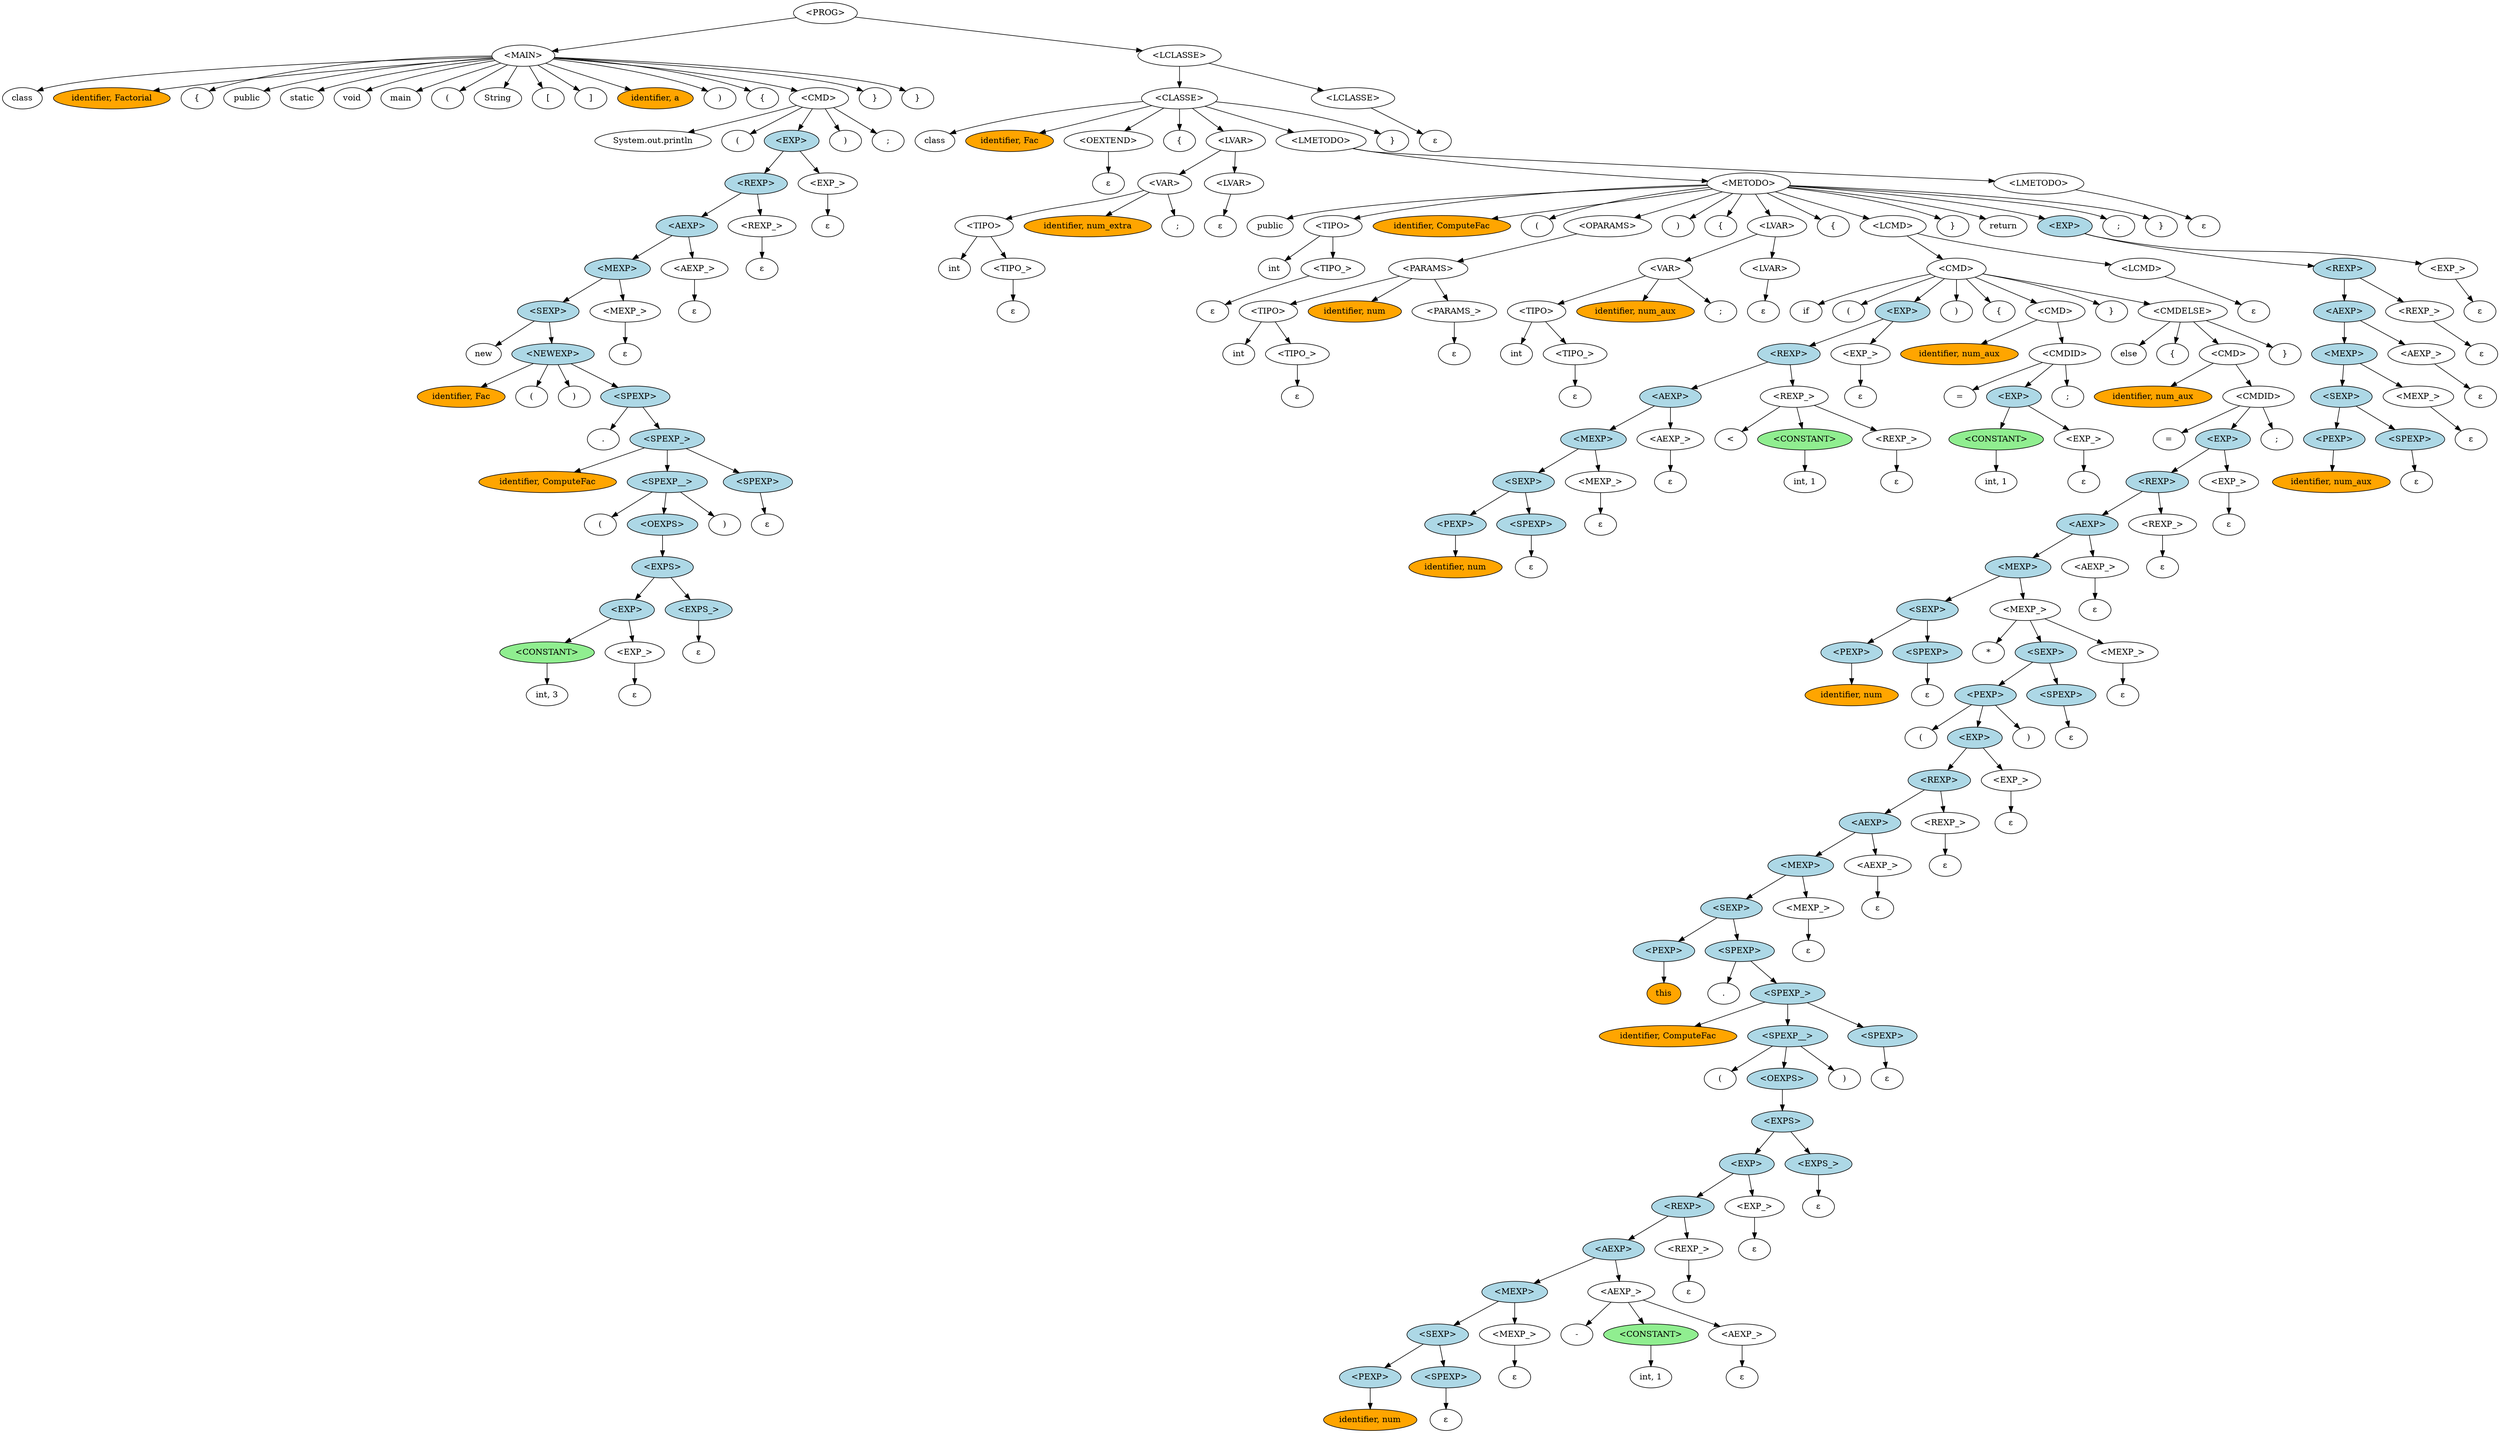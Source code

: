 digraph tree {
    "0x0" [label="<PROG>" fillcolor="white" style="filled"];
    "0x1" [label="<MAIN>" fillcolor="white" style="filled"];
    "0x2" [label="class" fillcolor="white" style="filled"];
    "0x3" [label="identifier, Factorial" fillcolor="orange" style="filled"];
    "0x4" [label="{" fillcolor="white" style="filled"];
    "0x5" [label="public" fillcolor="white" style="filled"];
    "0x6" [label="static" fillcolor="white" style="filled"];
    "0x7" [label="void" fillcolor="white" style="filled"];
    "0x8" [label="main" fillcolor="white" style="filled"];
    "0x9" [label="(" fillcolor="white" style="filled"];
    "0xa" [label="String" fillcolor="white" style="filled"];
    "0xb" [label="[" fillcolor="white" style="filled"];
    "0xc" [label="]" fillcolor="white" style="filled"];
    "0xd" [label="identifier, a" fillcolor="orange" style="filled"];
    "0xe" [label=")" fillcolor="white" style="filled"];
    "0xf" [label="{" fillcolor="white" style="filled"];
    "0x10" [label="<CMD>" fillcolor="white" style="filled"];
    "0x11" [label="System.out.println" fillcolor="white" style="filled"];
    "0x12" [label="(" fillcolor="white" style="filled"];
    "0x13" [label="<EXP>" fillcolor="lightblue" style="filled"];
    "0x14" [label="<REXP>" fillcolor="lightblue" style="filled"];
    "0x15" [label="<AEXP>" fillcolor="lightblue" style="filled"];
    "0x16" [label="<MEXP>" fillcolor="lightblue" style="filled"];
    "0x17" [label="<SEXP>" fillcolor="lightblue" style="filled"];
    "0x18" [label="new" fillcolor="white" style="filled"];
    "0x19" [label="<NEWEXP>" fillcolor="lightblue" style="filled"];
    "0x1a" [label="identifier, Fac" fillcolor="orange" style="filled"];
    "0x1b" [label="(" fillcolor="white" style="filled"];
    "0x1c" [label=")" fillcolor="white" style="filled"];
    "0x1d" [label="<SPEXP>" fillcolor="lightblue" style="filled"];
    "0x1e" [label="." fillcolor="white" style="filled"];
    "0x1f" [label="<SPEXP_>" fillcolor="lightblue" style="filled"];
    "0x20" [label="identifier, ComputeFac" fillcolor="orange" style="filled"];
    "0x21" [label="<SPEXP__>" fillcolor="lightblue" style="filled"];
    "0x22" [label="(" fillcolor="white" style="filled"];
    "0x23" [label="<OEXPS>" fillcolor="lightblue" style="filled"];
    "0x24" [label="<EXPS>" fillcolor="lightblue" style="filled"];
    "0x25" [label="<EXP>" fillcolor="lightblue" style="filled"];
    "0x26" [label="<CONSTANT>" fillcolor="lightgreen" style="filled"];
    "0x27" [label="int, 3" fillcolor="white" style="filled"];
    "0x28" [label="<EXP_>" fillcolor="white" style="filled"];
    "0x29" [label="ε" fillcolor="white" style="filled"];
    "0x2a" [label="<EXPS_>" fillcolor="lightblue" style="filled"];
    "0x2b" [label="ε" fillcolor="white" style="filled"];
    "0x2c" [label=")" fillcolor="white" style="filled"];
    "0x2d" [label="<SPEXP>" fillcolor="lightblue" style="filled"];
    "0x2e" [label="ε" fillcolor="white" style="filled"];
    "0x2f" [label="<MEXP_>" fillcolor="white" style="filled"];
    "0x30" [label="ε" fillcolor="white" style="filled"];
    "0x31" [label="<AEXP_>" fillcolor="white" style="filled"];
    "0x32" [label="ε" fillcolor="white" style="filled"];
    "0x33" [label="<REXP_>" fillcolor="white" style="filled"];
    "0x34" [label="ε" fillcolor="white" style="filled"];
    "0x35" [label="<EXP_>" fillcolor="white" style="filled"];
    "0x36" [label="ε" fillcolor="white" style="filled"];
    "0x37" [label=")" fillcolor="white" style="filled"];
    "0x38" [label=";" fillcolor="white" style="filled"];
    "0x39" [label="}" fillcolor="white" style="filled"];
    "0x3a" [label="}" fillcolor="white" style="filled"];
    "0x3b" [label="<LCLASSE>" fillcolor="white" style="filled"];
    "0x3c" [label="<CLASSE>" fillcolor="white" style="filled"];
    "0x3d" [label="class" fillcolor="white" style="filled"];
    "0x3e" [label="identifier, Fac" fillcolor="orange" style="filled"];
    "0x3f" [label="<OEXTEND>" fillcolor="white" style="filled"];
    "0x40" [label="ε" fillcolor="white" style="filled"];
    "0x41" [label="{" fillcolor="white" style="filled"];
    "0x42" [label="<LVAR>" fillcolor="white" style="filled"];
    "0x43" [label="<VAR>" fillcolor="white" style="filled"];
    "0x44" [label="<TIPO>" fillcolor="white" style="filled"];
    "0x45" [label="int" fillcolor="white" style="filled"];
    "0x46" [label="<TIPO_>" fillcolor="white" style="filled"];
    "0x47" [label="ε" fillcolor="white" style="filled"];
    "0x48" [label="identifier, num_extra" fillcolor="orange" style="filled"];
    "0x49" [label=";" fillcolor="white" style="filled"];
    "0x4a" [label="<LVAR>" fillcolor="white" style="filled"];
    "0x4b" [label="ε" fillcolor="white" style="filled"];
    "0x4c" [label="<LMETODO>" fillcolor="white" style="filled"];
    "0x4d" [label="<METODO>" fillcolor="white" style="filled"];
    "0x4e" [label="public" fillcolor="white" style="filled"];
    "0x4f" [label="<TIPO>" fillcolor="white" style="filled"];
    "0x50" [label="int" fillcolor="white" style="filled"];
    "0x51" [label="<TIPO_>" fillcolor="white" style="filled"];
    "0x52" [label="ε" fillcolor="white" style="filled"];
    "0x53" [label="identifier, ComputeFac" fillcolor="orange" style="filled"];
    "0x54" [label="(" fillcolor="white" style="filled"];
    "0x55" [label="<OPARAMS>" fillcolor="white" style="filled"];
    "0x56" [label="<PARAMS>" fillcolor="white" style="filled"];
    "0x57" [label="<TIPO>" fillcolor="white" style="filled"];
    "0x58" [label="int" fillcolor="white" style="filled"];
    "0x59" [label="<TIPO_>" fillcolor="white" style="filled"];
    "0x5a" [label="ε" fillcolor="white" style="filled"];
    "0x5b" [label="identifier, num" fillcolor="orange" style="filled"];
    "0x5c" [label="<PARAMS_>" fillcolor="white" style="filled"];
    "0x5d" [label="ε" fillcolor="white" style="filled"];
    "0x5e" [label=")" fillcolor="white" style="filled"];
    "0x5f" [label="{" fillcolor="white" style="filled"];
    "0x60" [label="<LVAR>" fillcolor="white" style="filled"];
    "0x61" [label="<VAR>" fillcolor="white" style="filled"];
    "0x62" [label="<TIPO>" fillcolor="white" style="filled"];
    "0x63" [label="int" fillcolor="white" style="filled"];
    "0x64" [label="<TIPO_>" fillcolor="white" style="filled"];
    "0x65" [label="ε" fillcolor="white" style="filled"];
    "0x66" [label="identifier, num_aux" fillcolor="orange" style="filled"];
    "0x67" [label=";" fillcolor="white" style="filled"];
    "0x68" [label="<LVAR>" fillcolor="white" style="filled"];
    "0x69" [label="ε" fillcolor="white" style="filled"];
    "0x6a" [label="{" fillcolor="white" style="filled"];
    "0x6b" [label="<LCMD>" fillcolor="white" style="filled"];
    "0x6c" [label="<CMD>" fillcolor="white" style="filled"];
    "0x6d" [label="if" fillcolor="white" style="filled"];
    "0x6e" [label="(" fillcolor="white" style="filled"];
    "0x6f" [label="<EXP>" fillcolor="lightblue" style="filled"];
    "0x70" [label="<REXP>" fillcolor="lightblue" style="filled"];
    "0x71" [label="<AEXP>" fillcolor="lightblue" style="filled"];
    "0x72" [label="<MEXP>" fillcolor="lightblue" style="filled"];
    "0x73" [label="<SEXP>" fillcolor="lightblue" style="filled"];
    "0x74" [label="<PEXP>" fillcolor="lightblue" style="filled"];
    "0x75" [label="identifier, num" fillcolor="orange" style="filled"];
    "0x76" [label="<SPEXP>" fillcolor="lightblue" style="filled"];
    "0x77" [label="ε" fillcolor="white" style="filled"];
    "0x78" [label="<MEXP_>" fillcolor="white" style="filled"];
    "0x79" [label="ε" fillcolor="white" style="filled"];
    "0x7a" [label="<AEXP_>" fillcolor="white" style="filled"];
    "0x7b" [label="ε" fillcolor="white" style="filled"];
    "0x7c" [label="<REXP_>" fillcolor="white" style="filled"];
    "0x7d" [label="<" fillcolor="white" style="filled"];
    "0x7e" [label="<CONSTANT>" fillcolor="lightgreen" style="filled"];
    "0x7f" [label="int, 1" fillcolor="white" style="filled"];
    "0x80" [label="<REXP_>" fillcolor="white" style="filled"];
    "0x81" [label="ε" fillcolor="white" style="filled"];
    "0x82" [label="<EXP_>" fillcolor="white" style="filled"];
    "0x83" [label="ε" fillcolor="white" style="filled"];
    "0x84" [label=")" fillcolor="white" style="filled"];
    "0x85" [label="{" fillcolor="white" style="filled"];
    "0x86" [label="<CMD>" fillcolor="white" style="filled"];
    "0x87" [label="identifier, num_aux" fillcolor="orange" style="filled"];
    "0x88" [label="<CMDID>" fillcolor="white" style="filled"];
    "0x89" [label="=" fillcolor="white" style="filled"];
    "0x8a" [label="<EXP>" fillcolor="lightblue" style="filled"];
    "0x8b" [label="<CONSTANT>" fillcolor="lightgreen" style="filled"];
    "0x8c" [label="int, 1" fillcolor="white" style="filled"];
    "0x8d" [label="<EXP_>" fillcolor="white" style="filled"];
    "0x8e" [label="ε" fillcolor="white" style="filled"];
    "0x8f" [label=";" fillcolor="white" style="filled"];
    "0x90" [label="}" fillcolor="white" style="filled"];
    "0x91" [label="<CMDELSE>" fillcolor="white" style="filled"];
    "0x92" [label="else" fillcolor="white" style="filled"];
    "0x93" [label="{" fillcolor="white" style="filled"];
    "0x94" [label="<CMD>" fillcolor="white" style="filled"];
    "0x95" [label="identifier, num_aux" fillcolor="orange" style="filled"];
    "0x96" [label="<CMDID>" fillcolor="white" style="filled"];
    "0x97" [label="=" fillcolor="white" style="filled"];
    "0x98" [label="<EXP>" fillcolor="lightblue" style="filled"];
    "0x99" [label="<REXP>" fillcolor="lightblue" style="filled"];
    "0x9a" [label="<AEXP>" fillcolor="lightblue" style="filled"];
    "0x9b" [label="<MEXP>" fillcolor="lightblue" style="filled"];
    "0x9c" [label="<SEXP>" fillcolor="lightblue" style="filled"];
    "0x9d" [label="<PEXP>" fillcolor="lightblue" style="filled"];
    "0x9e" [label="identifier, num" fillcolor="orange" style="filled"];
    "0x9f" [label="<SPEXP>" fillcolor="lightblue" style="filled"];
    "0xa0" [label="ε" fillcolor="white" style="filled"];
    "0xa1" [label="<MEXP_>" fillcolor="white" style="filled"];
    "0xa2" [label="*" fillcolor="white" style="filled"];
    "0xa3" [label="<SEXP>" fillcolor="lightblue" style="filled"];
    "0xa4" [label="<PEXP>" fillcolor="lightblue" style="filled"];
    "0xa5" [label="(" fillcolor="white" style="filled"];
    "0xa6" [label="<EXP>" fillcolor="lightblue" style="filled"];
    "0xa7" [label="<REXP>" fillcolor="lightblue" style="filled"];
    "0xa8" [label="<AEXP>" fillcolor="lightblue" style="filled"];
    "0xa9" [label="<MEXP>" fillcolor="lightblue" style="filled"];
    "0xaa" [label="<SEXP>" fillcolor="lightblue" style="filled"];
    "0xab" [label="<PEXP>" fillcolor="lightblue" style="filled"];
    "0xac" [label="this" fillcolor="orange" style="filled"];
    "0xad" [label="<SPEXP>" fillcolor="lightblue" style="filled"];
    "0xae" [label="." fillcolor="white" style="filled"];
    "0xaf" [label="<SPEXP_>" fillcolor="lightblue" style="filled"];
    "0xb0" [label="identifier, ComputeFac" fillcolor="orange" style="filled"];
    "0xb1" [label="<SPEXP__>" fillcolor="lightblue" style="filled"];
    "0xb2" [label="(" fillcolor="white" style="filled"];
    "0xb3" [label="<OEXPS>" fillcolor="lightblue" style="filled"];
    "0xb4" [label="<EXPS>" fillcolor="lightblue" style="filled"];
    "0xb5" [label="<EXP>" fillcolor="lightblue" style="filled"];
    "0xb6" [label="<REXP>" fillcolor="lightblue" style="filled"];
    "0xb7" [label="<AEXP>" fillcolor="lightblue" style="filled"];
    "0xb8" [label="<MEXP>" fillcolor="lightblue" style="filled"];
    "0xb9" [label="<SEXP>" fillcolor="lightblue" style="filled"];
    "0xba" [label="<PEXP>" fillcolor="lightblue" style="filled"];
    "0xbb" [label="identifier, num" fillcolor="orange" style="filled"];
    "0xbc" [label="<SPEXP>" fillcolor="lightblue" style="filled"];
    "0xbd" [label="ε" fillcolor="white" style="filled"];
    "0xbe" [label="<MEXP_>" fillcolor="white" style="filled"];
    "0xbf" [label="ε" fillcolor="white" style="filled"];
    "0xc0" [label="<AEXP_>" fillcolor="white" style="filled"];
    "0xc1" [label="-" fillcolor="white" style="filled"];
    "0xc2" [label="<CONSTANT>" fillcolor="lightgreen" style="filled"];
    "0xc3" [label="int, 1" fillcolor="white" style="filled"];
    "0xc4" [label="<AEXP_>" fillcolor="white" style="filled"];
    "0xc5" [label="ε" fillcolor="white" style="filled"];
    "0xc6" [label="<REXP_>" fillcolor="white" style="filled"];
    "0xc7" [label="ε" fillcolor="white" style="filled"];
    "0xc8" [label="<EXP_>" fillcolor="white" style="filled"];
    "0xc9" [label="ε" fillcolor="white" style="filled"];
    "0xca" [label="<EXPS_>" fillcolor="lightblue" style="filled"];
    "0xcb" [label="ε" fillcolor="white" style="filled"];
    "0xcc" [label=")" fillcolor="white" style="filled"];
    "0xcd" [label="<SPEXP>" fillcolor="lightblue" style="filled"];
    "0xce" [label="ε" fillcolor="white" style="filled"];
    "0xcf" [label="<MEXP_>" fillcolor="white" style="filled"];
    "0xd0" [label="ε" fillcolor="white" style="filled"];
    "0xd1" [label="<AEXP_>" fillcolor="white" style="filled"];
    "0xd2" [label="ε" fillcolor="white" style="filled"];
    "0xd3" [label="<REXP_>" fillcolor="white" style="filled"];
    "0xd4" [label="ε" fillcolor="white" style="filled"];
    "0xd5" [label="<EXP_>" fillcolor="white" style="filled"];
    "0xd6" [label="ε" fillcolor="white" style="filled"];
    "0xd7" [label=")" fillcolor="white" style="filled"];
    "0xd8" [label="<SPEXP>" fillcolor="lightblue" style="filled"];
    "0xd9" [label="ε" fillcolor="white" style="filled"];
    "0xda" [label="<MEXP_>" fillcolor="white" style="filled"];
    "0xdb" [label="ε" fillcolor="white" style="filled"];
    "0xdc" [label="<AEXP_>" fillcolor="white" style="filled"];
    "0xdd" [label="ε" fillcolor="white" style="filled"];
    "0xde" [label="<REXP_>" fillcolor="white" style="filled"];
    "0xdf" [label="ε" fillcolor="white" style="filled"];
    "0xe0" [label="<EXP_>" fillcolor="white" style="filled"];
    "0xe1" [label="ε" fillcolor="white" style="filled"];
    "0xe2" [label=";" fillcolor="white" style="filled"];
    "0xe3" [label="}" fillcolor="white" style="filled"];
    "0xe4" [label="<LCMD>" fillcolor="white" style="filled"];
    "0xe5" [label="ε" fillcolor="white" style="filled"];
    "0xe6" [label="}" fillcolor="white" style="filled"];
    "0xe7" [label="return" fillcolor="white" style="filled"];
    "0xe8" [label="<EXP>" fillcolor="lightblue" style="filled"];
    "0xe9" [label="<REXP>" fillcolor="lightblue" style="filled"];
    "0xea" [label="<AEXP>" fillcolor="lightblue" style="filled"];
    "0xeb" [label="<MEXP>" fillcolor="lightblue" style="filled"];
    "0xec" [label="<SEXP>" fillcolor="lightblue" style="filled"];
    "0xed" [label="<PEXP>" fillcolor="lightblue" style="filled"];
    "0xee" [label="identifier, num_aux" fillcolor="orange" style="filled"];
    "0xef" [label="<SPEXP>" fillcolor="lightblue" style="filled"];
    "0xf0" [label="ε" fillcolor="white" style="filled"];
    "0xf1" [label="<MEXP_>" fillcolor="white" style="filled"];
    "0xf2" [label="ε" fillcolor="white" style="filled"];
    "0xf3" [label="<AEXP_>" fillcolor="white" style="filled"];
    "0xf4" [label="ε" fillcolor="white" style="filled"];
    "0xf5" [label="<REXP_>" fillcolor="white" style="filled"];
    "0xf6" [label="ε" fillcolor="white" style="filled"];
    "0xf7" [label="<EXP_>" fillcolor="white" style="filled"];
    "0xf8" [label="ε" fillcolor="white" style="filled"];
    "0xf9" [label=";" fillcolor="white" style="filled"];
    "0xfa" [label="}" fillcolor="white" style="filled"];
    "0xfb" [label="<LMETODO>" fillcolor="white" style="filled"];
    "0xfc" [label="ε" fillcolor="white" style="filled"];
    "0xfd" [label="}" fillcolor="white" style="filled"];
    "0xfe" [label="<LCLASSE>" fillcolor="white" style="filled"];
    "0xff" [label="ε" fillcolor="white" style="filled"];
    "0x0" -> "0x1";
    "0x0" -> "0x3b";
    "0x1" -> "0x2";
    "0x1" -> "0x3";
    "0x1" -> "0x4";
    "0x1" -> "0x5";
    "0x1" -> "0x6";
    "0x1" -> "0x7";
    "0x1" -> "0x8";
    "0x1" -> "0x9";
    "0x1" -> "0xa";
    "0x1" -> "0xb";
    "0x1" -> "0xc";
    "0x1" -> "0xd";
    "0x1" -> "0xe";
    "0x1" -> "0xf";
    "0x1" -> "0x10";
    "0x1" -> "0x39";
    "0x1" -> "0x3a";
    "0x10" -> "0x11";
    "0x10" -> "0x12";
    "0x10" -> "0x13";
    "0x10" -> "0x37";
    "0x10" -> "0x38";
    "0x13" -> "0x14";
    "0x13" -> "0x35";
    "0x14" -> "0x15";
    "0x14" -> "0x33";
    "0x15" -> "0x16";
    "0x15" -> "0x31";
    "0x16" -> "0x17";
    "0x16" -> "0x2f";
    "0x17" -> "0x18";
    "0x17" -> "0x19";
    "0x19" -> "0x1a";
    "0x19" -> "0x1b";
    "0x19" -> "0x1c";
    "0x19" -> "0x1d";
    "0x1d" -> "0x1e";
    "0x1d" -> "0x1f";
    "0x1f" -> "0x20";
    "0x1f" -> "0x21";
    "0x1f" -> "0x2d";
    "0x21" -> "0x22";
    "0x21" -> "0x23";
    "0x21" -> "0x2c";
    "0x23" -> "0x24";
    "0x24" -> "0x25";
    "0x24" -> "0x2a";
    "0x25" -> "0x26";
    "0x25" -> "0x28";
    "0x26" -> "0x27";
    "0x28" -> "0x29";
    "0x2a" -> "0x2b";
    "0x2d" -> "0x2e";
    "0x2f" -> "0x30";
    "0x31" -> "0x32";
    "0x33" -> "0x34";
    "0x35" -> "0x36";
    "0x3b" -> "0x3c";
    "0x3b" -> "0xfe";
    "0x3c" -> "0x3d";
    "0x3c" -> "0x3e";
    "0x3c" -> "0x3f";
    "0x3c" -> "0x41";
    "0x3c" -> "0x42";
    "0x3c" -> "0x4c";
    "0x3c" -> "0xfd";
    "0x3f" -> "0x40";
    "0x42" -> "0x43";
    "0x42" -> "0x4a";
    "0x43" -> "0x44";
    "0x43" -> "0x48";
    "0x43" -> "0x49";
    "0x44" -> "0x45";
    "0x44" -> "0x46";
    "0x46" -> "0x47";
    "0x4a" -> "0x4b";
    "0x4c" -> "0x4d";
    "0x4c" -> "0xfb";
    "0x4d" -> "0x4e";
    "0x4d" -> "0x4f";
    "0x4d" -> "0x53";
    "0x4d" -> "0x54";
    "0x4d" -> "0x55";
    "0x4d" -> "0x5e";
    "0x4d" -> "0x5f";
    "0x4d" -> "0x60";
    "0x4d" -> "0x6a";
    "0x4d" -> "0x6b";
    "0x4d" -> "0xe6";
    "0x4d" -> "0xe7";
    "0x4d" -> "0xe8";
    "0x4d" -> "0xf9";
    "0x4d" -> "0xfa";
    "0x4f" -> "0x50";
    "0x4f" -> "0x51";
    "0x51" -> "0x52";
    "0x55" -> "0x56";
    "0x56" -> "0x57";
    "0x56" -> "0x5b";
    "0x56" -> "0x5c";
    "0x57" -> "0x58";
    "0x57" -> "0x59";
    "0x59" -> "0x5a";
    "0x5c" -> "0x5d";
    "0x60" -> "0x61";
    "0x60" -> "0x68";
    "0x61" -> "0x62";
    "0x61" -> "0x66";
    "0x61" -> "0x67";
    "0x62" -> "0x63";
    "0x62" -> "0x64";
    "0x64" -> "0x65";
    "0x68" -> "0x69";
    "0x6b" -> "0x6c";
    "0x6b" -> "0xe4";
    "0x6c" -> "0x6d";
    "0x6c" -> "0x6e";
    "0x6c" -> "0x6f";
    "0x6c" -> "0x84";
    "0x6c" -> "0x85";
    "0x6c" -> "0x86";
    "0x6c" -> "0x90";
    "0x6c" -> "0x91";
    "0x6f" -> "0x70";
    "0x6f" -> "0x82";
    "0x70" -> "0x71";
    "0x70" -> "0x7c";
    "0x71" -> "0x72";
    "0x71" -> "0x7a";
    "0x72" -> "0x73";
    "0x72" -> "0x78";
    "0x73" -> "0x74";
    "0x73" -> "0x76";
    "0x74" -> "0x75";
    "0x76" -> "0x77";
    "0x78" -> "0x79";
    "0x7a" -> "0x7b";
    "0x7c" -> "0x7d";
    "0x7c" -> "0x7e";
    "0x7c" -> "0x80";
    "0x7e" -> "0x7f";
    "0x80" -> "0x81";
    "0x82" -> "0x83";
    "0x86" -> "0x87";
    "0x86" -> "0x88";
    "0x88" -> "0x89";
    "0x88" -> "0x8a";
    "0x88" -> "0x8f";
    "0x8a" -> "0x8b";
    "0x8a" -> "0x8d";
    "0x8b" -> "0x8c";
    "0x8d" -> "0x8e";
    "0x91" -> "0x92";
    "0x91" -> "0x93";
    "0x91" -> "0x94";
    "0x91" -> "0xe3";
    "0x94" -> "0x95";
    "0x94" -> "0x96";
    "0x96" -> "0x97";
    "0x96" -> "0x98";
    "0x96" -> "0xe2";
    "0x98" -> "0x99";
    "0x98" -> "0xe0";
    "0x99" -> "0x9a";
    "0x99" -> "0xde";
    "0x9a" -> "0x9b";
    "0x9a" -> "0xdc";
    "0x9b" -> "0x9c";
    "0x9b" -> "0xa1";
    "0x9c" -> "0x9d";
    "0x9c" -> "0x9f";
    "0x9d" -> "0x9e";
    "0x9f" -> "0xa0";
    "0xa1" -> "0xa2";
    "0xa1" -> "0xa3";
    "0xa1" -> "0xda";
    "0xa3" -> "0xa4";
    "0xa3" -> "0xd8";
    "0xa4" -> "0xa5";
    "0xa4" -> "0xa6";
    "0xa4" -> "0xd7";
    "0xa6" -> "0xa7";
    "0xa6" -> "0xd5";
    "0xa7" -> "0xa8";
    "0xa7" -> "0xd3";
    "0xa8" -> "0xa9";
    "0xa8" -> "0xd1";
    "0xa9" -> "0xaa";
    "0xa9" -> "0xcf";
    "0xaa" -> "0xab";
    "0xaa" -> "0xad";
    "0xab" -> "0xac";
    "0xad" -> "0xae";
    "0xad" -> "0xaf";
    "0xaf" -> "0xb0";
    "0xaf" -> "0xb1";
    "0xaf" -> "0xcd";
    "0xb1" -> "0xb2";
    "0xb1" -> "0xb3";
    "0xb1" -> "0xcc";
    "0xb3" -> "0xb4";
    "0xb4" -> "0xb5";
    "0xb4" -> "0xca";
    "0xb5" -> "0xb6";
    "0xb5" -> "0xc8";
    "0xb6" -> "0xb7";
    "0xb6" -> "0xc6";
    "0xb7" -> "0xb8";
    "0xb7" -> "0xc0";
    "0xb8" -> "0xb9";
    "0xb8" -> "0xbe";
    "0xb9" -> "0xba";
    "0xb9" -> "0xbc";
    "0xba" -> "0xbb";
    "0xbc" -> "0xbd";
    "0xbe" -> "0xbf";
    "0xc0" -> "0xc1";
    "0xc0" -> "0xc2";
    "0xc0" -> "0xc4";
    "0xc2" -> "0xc3";
    "0xc4" -> "0xc5";
    "0xc6" -> "0xc7";
    "0xc8" -> "0xc9";
    "0xca" -> "0xcb";
    "0xcd" -> "0xce";
    "0xcf" -> "0xd0";
    "0xd1" -> "0xd2";
    "0xd3" -> "0xd4";
    "0xd5" -> "0xd6";
    "0xd8" -> "0xd9";
    "0xda" -> "0xdb";
    "0xdc" -> "0xdd";
    "0xde" -> "0xdf";
    "0xe0" -> "0xe1";
    "0xe4" -> "0xe5";
    "0xe8" -> "0xe9";
    "0xe8" -> "0xf7";
    "0xe9" -> "0xea";
    "0xe9" -> "0xf5";
    "0xea" -> "0xeb";
    "0xea" -> "0xf3";
    "0xeb" -> "0xec";
    "0xeb" -> "0xf1";
    "0xec" -> "0xed";
    "0xec" -> "0xef";
    "0xed" -> "0xee";
    "0xef" -> "0xf0";
    "0xf1" -> "0xf2";
    "0xf3" -> "0xf4";
    "0xf5" -> "0xf6";
    "0xf7" -> "0xf8";
    "0xfb" -> "0xfc";
    "0xfe" -> "0xff";
}
